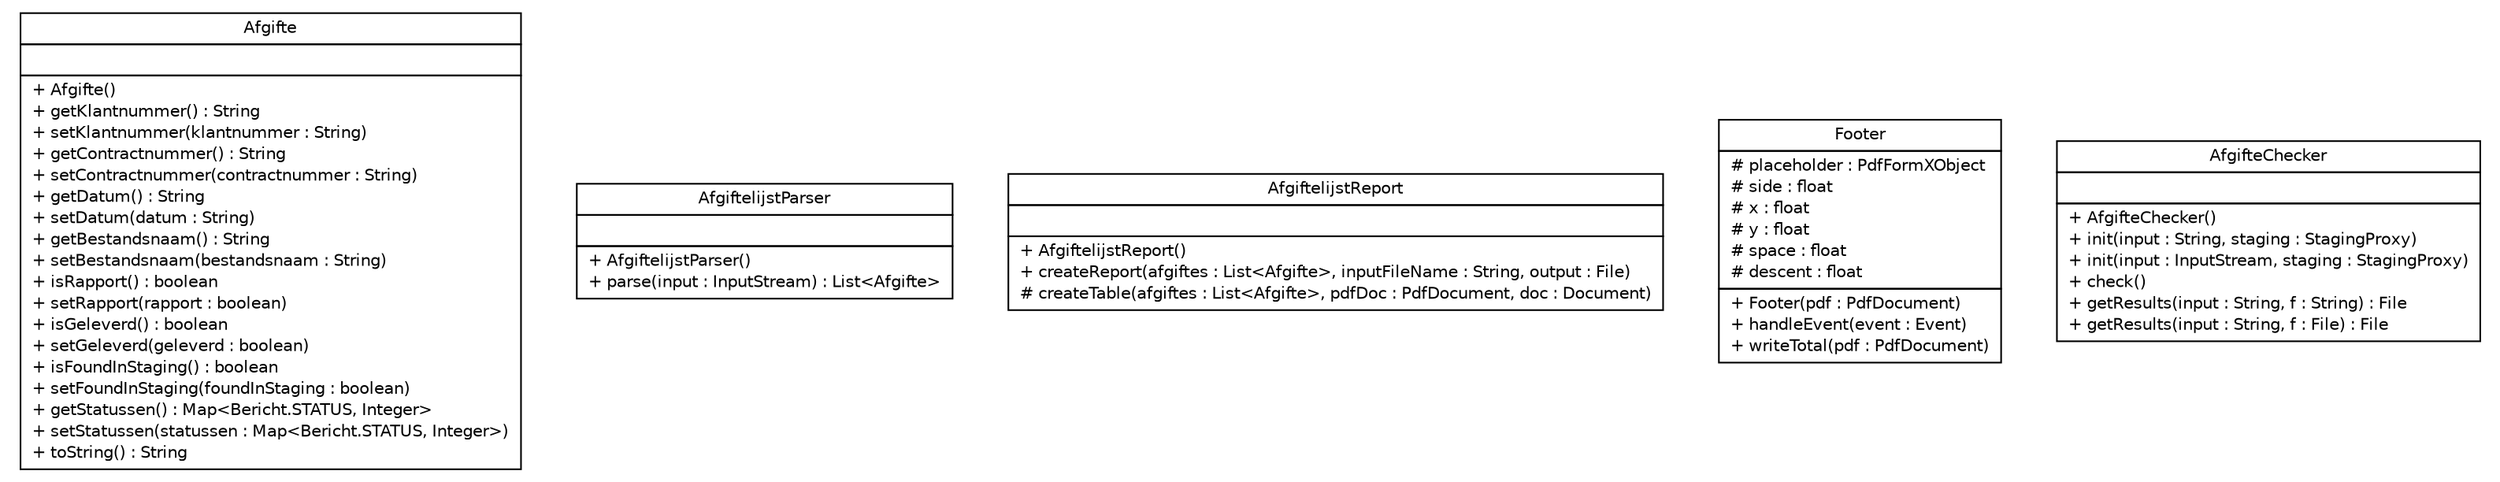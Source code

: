 #!/usr/local/bin/dot
#
# Class diagram 
# Generated by UMLGraph version R5_6-24-gf6e263 (http://www.umlgraph.org/)
#

digraph G {
	edge [fontname="Helvetica",fontsize=10,labelfontname="Helvetica",labelfontsize=10];
	node [fontname="Helvetica",fontsize=10,shape=plaintext];
	nodesep=0.25;
	ranksep=0.5;
	// nl.b3p.brmo.loader.checks.Afgifte
	c283 [label=<<table title="nl.b3p.brmo.loader.checks.Afgifte" border="0" cellborder="1" cellspacing="0" cellpadding="2" port="p" href="./Afgifte.html">
		<tr><td><table border="0" cellspacing="0" cellpadding="1">
<tr><td align="center" balign="center"> Afgifte </td></tr>
		</table></td></tr>
		<tr><td><table border="0" cellspacing="0" cellpadding="1">
<tr><td align="left" balign="left">  </td></tr>
		</table></td></tr>
		<tr><td><table border="0" cellspacing="0" cellpadding="1">
<tr><td align="left" balign="left"> + Afgifte() </td></tr>
<tr><td align="left" balign="left"> + getKlantnummer() : String </td></tr>
<tr><td align="left" balign="left"> + setKlantnummer(klantnummer : String) </td></tr>
<tr><td align="left" balign="left"> + getContractnummer() : String </td></tr>
<tr><td align="left" balign="left"> + setContractnummer(contractnummer : String) </td></tr>
<tr><td align="left" balign="left"> + getDatum() : String </td></tr>
<tr><td align="left" balign="left"> + setDatum(datum : String) </td></tr>
<tr><td align="left" balign="left"> + getBestandsnaam() : String </td></tr>
<tr><td align="left" balign="left"> + setBestandsnaam(bestandsnaam : String) </td></tr>
<tr><td align="left" balign="left"> + isRapport() : boolean </td></tr>
<tr><td align="left" balign="left"> + setRapport(rapport : boolean) </td></tr>
<tr><td align="left" balign="left"> + isGeleverd() : boolean </td></tr>
<tr><td align="left" balign="left"> + setGeleverd(geleverd : boolean) </td></tr>
<tr><td align="left" balign="left"> + isFoundInStaging() : boolean </td></tr>
<tr><td align="left" balign="left"> + setFoundInStaging(foundInStaging : boolean) </td></tr>
<tr><td align="left" balign="left"> + getStatussen() : Map&lt;Bericht.STATUS, Integer&gt; </td></tr>
<tr><td align="left" balign="left"> + setStatussen(statussen : Map&lt;Bericht.STATUS, Integer&gt;) </td></tr>
<tr><td align="left" balign="left"> + toString() : String </td></tr>
		</table></td></tr>
		</table>>, URL="./Afgifte.html", fontname="Helvetica", fontcolor="black", fontsize=10.0];
	// nl.b3p.brmo.loader.checks.AfgiftelijstParser
	c284 [label=<<table title="nl.b3p.brmo.loader.checks.AfgiftelijstParser" border="0" cellborder="1" cellspacing="0" cellpadding="2" port="p" href="./AfgiftelijstParser.html">
		<tr><td><table border="0" cellspacing="0" cellpadding="1">
<tr><td align="center" balign="center"> AfgiftelijstParser </td></tr>
		</table></td></tr>
		<tr><td><table border="0" cellspacing="0" cellpadding="1">
<tr><td align="left" balign="left">  </td></tr>
		</table></td></tr>
		<tr><td><table border="0" cellspacing="0" cellpadding="1">
<tr><td align="left" balign="left"> + AfgiftelijstParser() </td></tr>
<tr><td align="left" balign="left"> + parse(input : InputStream) : List&lt;Afgifte&gt; </td></tr>
		</table></td></tr>
		</table>>, URL="./AfgiftelijstParser.html", fontname="Helvetica", fontcolor="black", fontsize=10.0];
	// nl.b3p.brmo.loader.checks.AfgiftelijstReport
	c285 [label=<<table title="nl.b3p.brmo.loader.checks.AfgiftelijstReport" border="0" cellborder="1" cellspacing="0" cellpadding="2" port="p" href="./AfgiftelijstReport.html">
		<tr><td><table border="0" cellspacing="0" cellpadding="1">
<tr><td align="center" balign="center"> AfgiftelijstReport </td></tr>
		</table></td></tr>
		<tr><td><table border="0" cellspacing="0" cellpadding="1">
<tr><td align="left" balign="left">  </td></tr>
		</table></td></tr>
		<tr><td><table border="0" cellspacing="0" cellpadding="1">
<tr><td align="left" balign="left"> + AfgiftelijstReport() </td></tr>
<tr><td align="left" balign="left"> + createReport(afgiftes : List&lt;Afgifte&gt;, inputFileName : String, output : File) </td></tr>
<tr><td align="left" balign="left"> # createTable(afgiftes : List&lt;Afgifte&gt;, pdfDoc : PdfDocument, doc : Document) </td></tr>
		</table></td></tr>
		</table>>, URL="./AfgiftelijstReport.html", fontname="Helvetica", fontcolor="black", fontsize=10.0];
	// nl.b3p.brmo.loader.checks.AfgiftelijstReport.Footer
	c286 [label=<<table title="nl.b3p.brmo.loader.checks.AfgiftelijstReport.Footer" border="0" cellborder="1" cellspacing="0" cellpadding="2" port="p" href="./AfgiftelijstReport.Footer.html">
		<tr><td><table border="0" cellspacing="0" cellpadding="1">
<tr><td align="center" balign="center"> Footer </td></tr>
		</table></td></tr>
		<tr><td><table border="0" cellspacing="0" cellpadding="1">
<tr><td align="left" balign="left"> # placeholder : PdfFormXObject </td></tr>
<tr><td align="left" balign="left"> # side : float </td></tr>
<tr><td align="left" balign="left"> # x : float </td></tr>
<tr><td align="left" balign="left"> # y : float </td></tr>
<tr><td align="left" balign="left"> # space : float </td></tr>
<tr><td align="left" balign="left"> # descent : float </td></tr>
		</table></td></tr>
		<tr><td><table border="0" cellspacing="0" cellpadding="1">
<tr><td align="left" balign="left"> + Footer(pdf : PdfDocument) </td></tr>
<tr><td align="left" balign="left"> + handleEvent(event : Event) </td></tr>
<tr><td align="left" balign="left"> + writeTotal(pdf : PdfDocument) </td></tr>
		</table></td></tr>
		</table>>, URL="./AfgiftelijstReport.Footer.html", fontname="Helvetica", fontcolor="black", fontsize=10.0];
	// nl.b3p.brmo.loader.checks.AfgifteChecker
	c287 [label=<<table title="nl.b3p.brmo.loader.checks.AfgifteChecker" border="0" cellborder="1" cellspacing="0" cellpadding="2" port="p" href="./AfgifteChecker.html">
		<tr><td><table border="0" cellspacing="0" cellpadding="1">
<tr><td align="center" balign="center"> AfgifteChecker </td></tr>
		</table></td></tr>
		<tr><td><table border="0" cellspacing="0" cellpadding="1">
<tr><td align="left" balign="left">  </td></tr>
		</table></td></tr>
		<tr><td><table border="0" cellspacing="0" cellpadding="1">
<tr><td align="left" balign="left"> + AfgifteChecker() </td></tr>
<tr><td align="left" balign="left"> + init(input : String, staging : StagingProxy) </td></tr>
<tr><td align="left" balign="left"> + init(input : InputStream, staging : StagingProxy) </td></tr>
<tr><td align="left" balign="left"> + check() </td></tr>
<tr><td align="left" balign="left"> + getResults(input : String, f : String) : File </td></tr>
<tr><td align="left" balign="left"> + getResults(input : String, f : File) : File </td></tr>
		</table></td></tr>
		</table>>, URL="./AfgifteChecker.html", fontname="Helvetica", fontcolor="black", fontsize=10.0];
}

